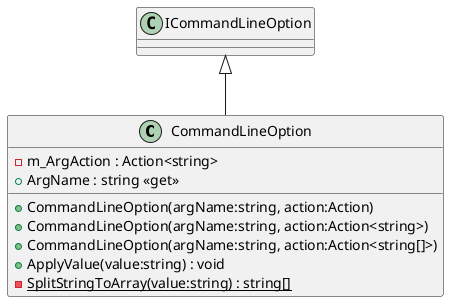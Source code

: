 @startuml
class CommandLineOption {
    - m_ArgAction : Action<string>
    + CommandLineOption(argName:string, action:Action)
    + CommandLineOption(argName:string, action:Action<string>)
    + CommandLineOption(argName:string, action:Action<string[]>)
    + ArgName : string <<get>>
    + ApplyValue(value:string) : void
    {static} - SplitStringToArray(value:string) : string[]
}
ICommandLineOption <|-- CommandLineOption
@enduml
